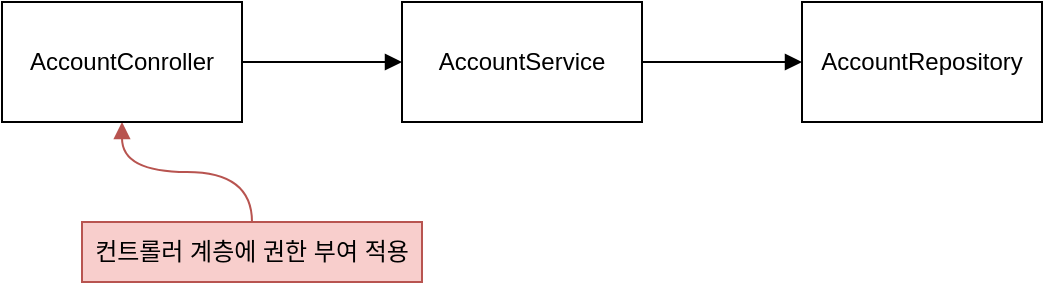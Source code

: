 <mxfile version="23.0.2" type="device">
  <diagram name="페이지-1" id="2FiC-DSWjXSvHMc0JOlK">
    <mxGraphModel dx="1114" dy="894" grid="1" gridSize="10" guides="1" tooltips="1" connect="1" arrows="1" fold="1" page="1" pageScale="1" pageWidth="827" pageHeight="1169" math="0" shadow="0">
      <root>
        <mxCell id="0" />
        <mxCell id="1" parent="0" />
        <mxCell id="kWGztRFfS3BnR0EESV-5-1" value="AccountRepository" style="rounded=0;whiteSpace=wrap;html=1;" vertex="1" parent="1">
          <mxGeometry x="520" y="120" width="120" height="60" as="geometry" />
        </mxCell>
        <mxCell id="kWGztRFfS3BnR0EESV-5-5" style="edgeStyle=orthogonalEdgeStyle;rounded=0;orthogonalLoop=1;jettySize=auto;html=1;entryX=0;entryY=0.5;entryDx=0;entryDy=0;endArrow=block;endFill=1;" edge="1" parent="1" source="kWGztRFfS3BnR0EESV-5-2" target="kWGztRFfS3BnR0EESV-5-1">
          <mxGeometry relative="1" as="geometry" />
        </mxCell>
        <mxCell id="kWGztRFfS3BnR0EESV-5-2" value="AccountService" style="rounded=0;whiteSpace=wrap;html=1;" vertex="1" parent="1">
          <mxGeometry x="320" y="120" width="120" height="60" as="geometry" />
        </mxCell>
        <mxCell id="kWGztRFfS3BnR0EESV-5-4" style="edgeStyle=orthogonalEdgeStyle;rounded=0;orthogonalLoop=1;jettySize=auto;html=1;entryX=0;entryY=0.5;entryDx=0;entryDy=0;endArrow=block;endFill=1;" edge="1" parent="1" source="kWGztRFfS3BnR0EESV-5-3" target="kWGztRFfS3BnR0EESV-5-2">
          <mxGeometry relative="1" as="geometry" />
        </mxCell>
        <mxCell id="kWGztRFfS3BnR0EESV-5-7" style="edgeStyle=orthogonalEdgeStyle;rounded=0;orthogonalLoop=1;jettySize=auto;html=1;curved=1;startArrow=block;startFill=1;endArrow=none;endFill=0;fillColor=#f8cecc;strokeColor=#b85450;" edge="1" parent="1" source="kWGztRFfS3BnR0EESV-5-3" target="kWGztRFfS3BnR0EESV-5-6">
          <mxGeometry relative="1" as="geometry" />
        </mxCell>
        <mxCell id="kWGztRFfS3BnR0EESV-5-3" value="AccountConroller" style="rounded=0;whiteSpace=wrap;html=1;" vertex="1" parent="1">
          <mxGeometry x="120" y="120" width="120" height="60" as="geometry" />
        </mxCell>
        <mxCell id="kWGztRFfS3BnR0EESV-5-6" value="컨트롤러 계층에 권한 부여 적용" style="text;html=1;strokeColor=#b85450;fillColor=#f8cecc;align=center;verticalAlign=middle;whiteSpace=wrap;rounded=0;" vertex="1" parent="1">
          <mxGeometry x="160" y="230" width="170" height="30" as="geometry" />
        </mxCell>
      </root>
    </mxGraphModel>
  </diagram>
</mxfile>
